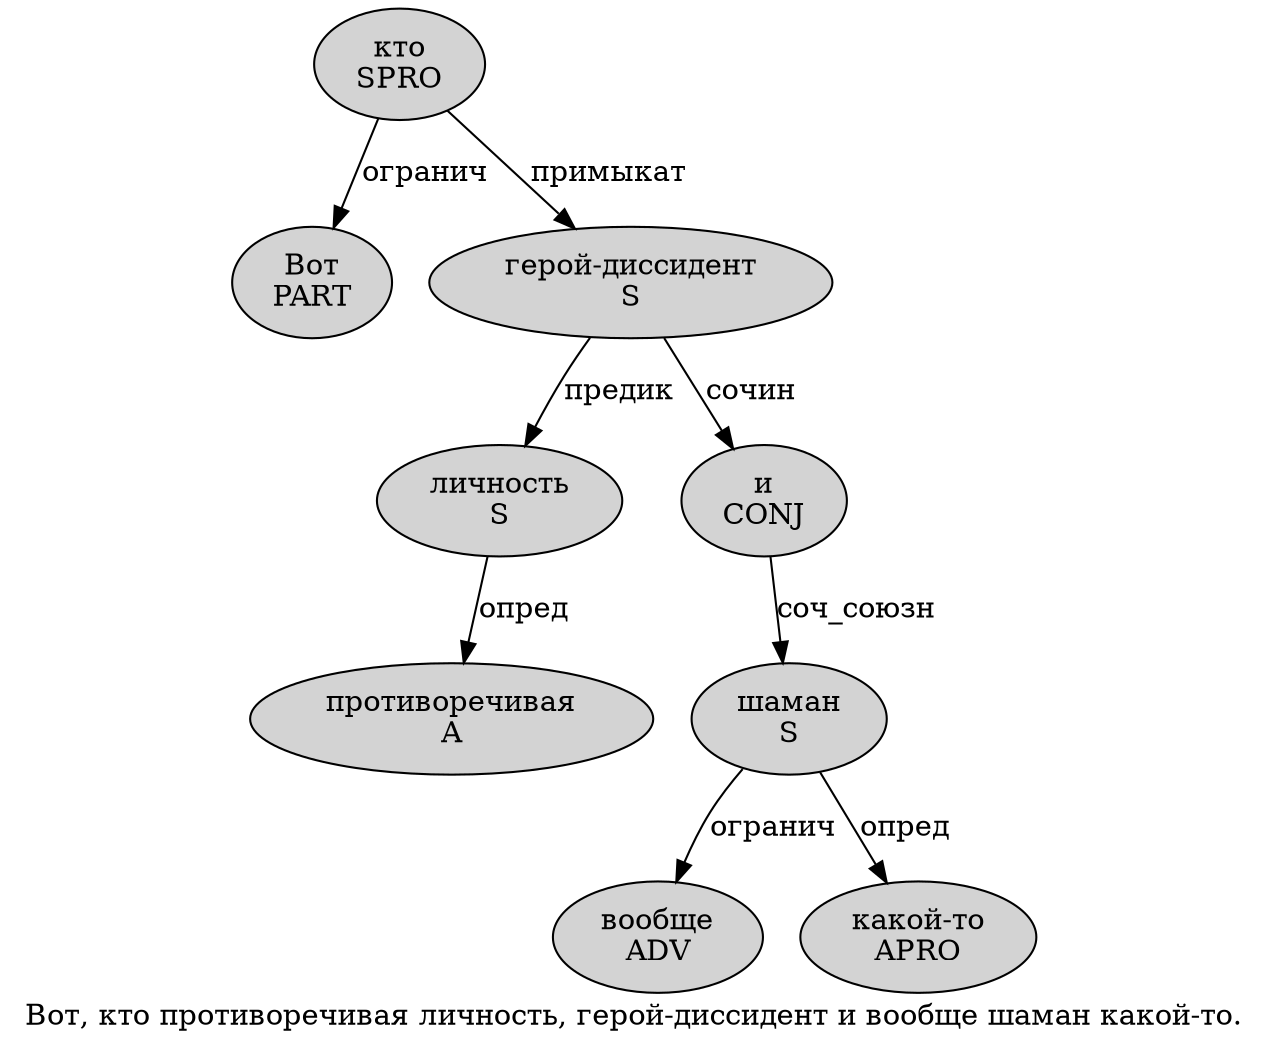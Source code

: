 digraph SENTENCE_3622 {
	graph [label="Вот, кто противоречивая личность, герой-диссидент и вообще шаман какой-то."]
	node [style=filled]
		0 [label="Вот
PART" color="" fillcolor=lightgray penwidth=1 shape=ellipse]
		2 [label="кто
SPRO" color="" fillcolor=lightgray penwidth=1 shape=ellipse]
		3 [label="противоречивая
A" color="" fillcolor=lightgray penwidth=1 shape=ellipse]
		4 [label="личность
S" color="" fillcolor=lightgray penwidth=1 shape=ellipse]
		6 [label="герой-диссидент
S" color="" fillcolor=lightgray penwidth=1 shape=ellipse]
		7 [label="и
CONJ" color="" fillcolor=lightgray penwidth=1 shape=ellipse]
		8 [label="вообще
ADV" color="" fillcolor=lightgray penwidth=1 shape=ellipse]
		9 [label="шаман
S" color="" fillcolor=lightgray penwidth=1 shape=ellipse]
		10 [label="какой-то
APRO" color="" fillcolor=lightgray penwidth=1 shape=ellipse]
			9 -> 8 [label="огранич"]
			9 -> 10 [label="опред"]
			6 -> 4 [label="предик"]
			6 -> 7 [label="сочин"]
			7 -> 9 [label="соч_союзн"]
			4 -> 3 [label="опред"]
			2 -> 0 [label="огранич"]
			2 -> 6 [label="примыкат"]
}